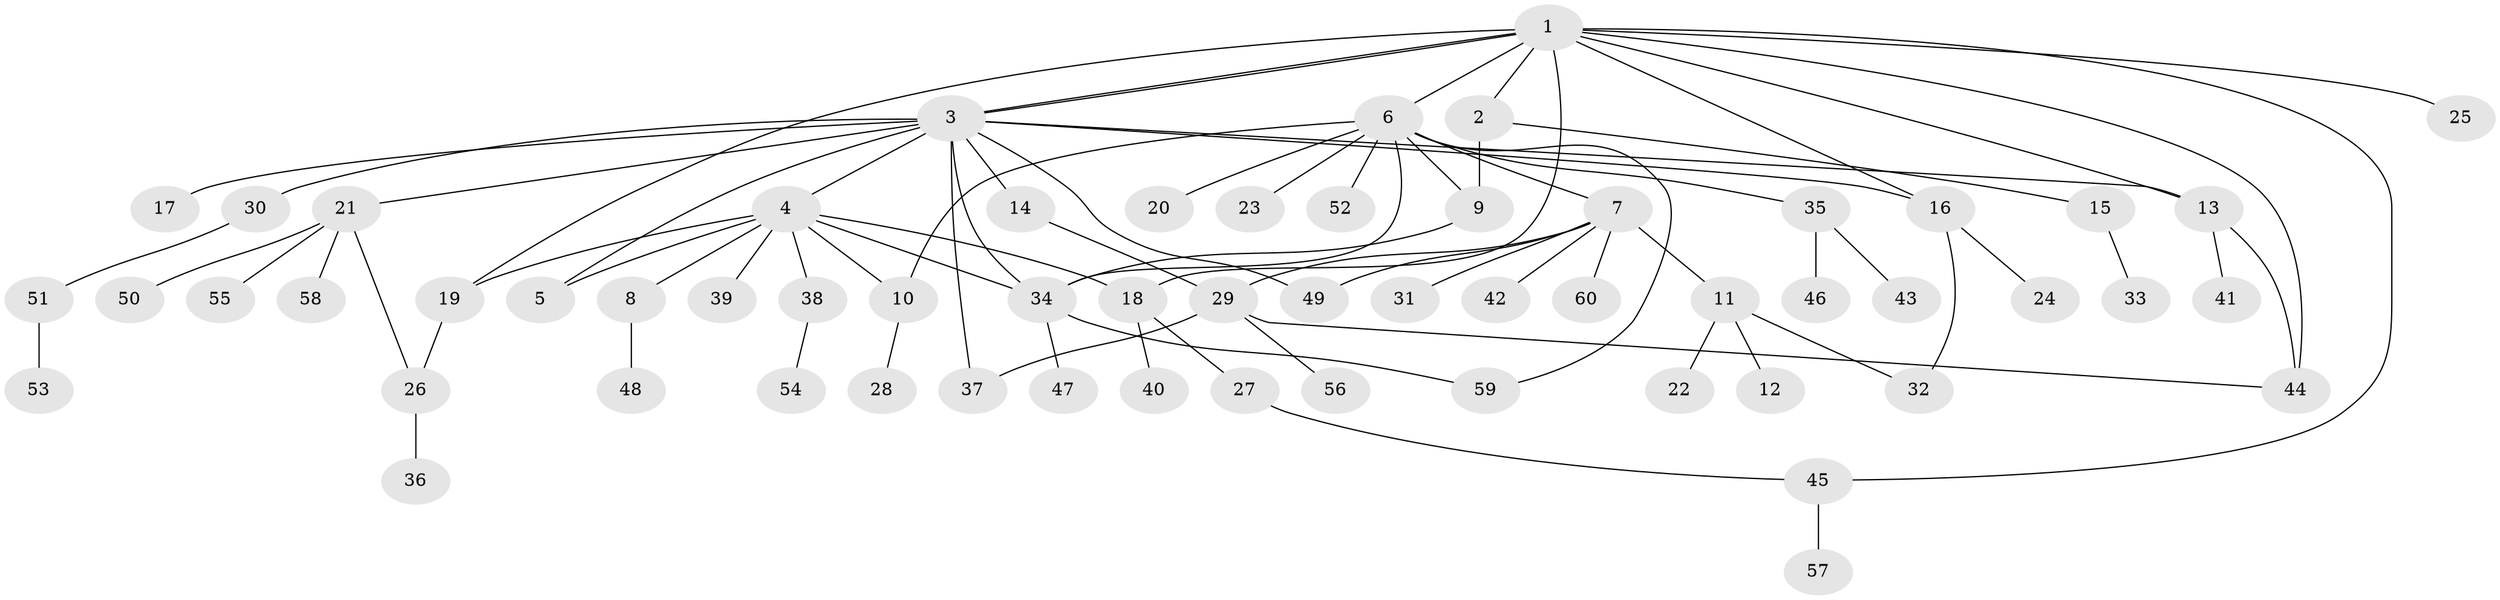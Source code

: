 // coarse degree distribution, {9: 0.03333333333333333, 4: 0.2, 10: 0.03333333333333333, 7: 0.06666666666666667, 1: 0.3, 2: 0.23333333333333334, 3: 0.13333333333333333}
// Generated by graph-tools (version 1.1) at 2025/50/03/04/25 22:50:07]
// undirected, 60 vertices, 79 edges
graph export_dot {
  node [color=gray90,style=filled];
  1;
  2;
  3;
  4;
  5;
  6;
  7;
  8;
  9;
  10;
  11;
  12;
  13;
  14;
  15;
  16;
  17;
  18;
  19;
  20;
  21;
  22;
  23;
  24;
  25;
  26;
  27;
  28;
  29;
  30;
  31;
  32;
  33;
  34;
  35;
  36;
  37;
  38;
  39;
  40;
  41;
  42;
  43;
  44;
  45;
  46;
  47;
  48;
  49;
  50;
  51;
  52;
  53;
  54;
  55;
  56;
  57;
  58;
  59;
  60;
  1 -- 2;
  1 -- 3;
  1 -- 3;
  1 -- 6;
  1 -- 13;
  1 -- 16;
  1 -- 18;
  1 -- 19;
  1 -- 25;
  1 -- 44;
  1 -- 45;
  2 -- 9;
  2 -- 15;
  3 -- 4;
  3 -- 5;
  3 -- 13;
  3 -- 14;
  3 -- 16;
  3 -- 17;
  3 -- 21;
  3 -- 30;
  3 -- 34;
  3 -- 37;
  3 -- 49;
  4 -- 5;
  4 -- 8;
  4 -- 10;
  4 -- 18;
  4 -- 19;
  4 -- 34;
  4 -- 38;
  4 -- 39;
  6 -- 7;
  6 -- 9;
  6 -- 10;
  6 -- 20;
  6 -- 23;
  6 -- 34;
  6 -- 35;
  6 -- 52;
  6 -- 59;
  7 -- 11;
  7 -- 29;
  7 -- 31;
  7 -- 42;
  7 -- 49;
  7 -- 60;
  8 -- 48;
  9 -- 34;
  10 -- 28;
  11 -- 12;
  11 -- 22;
  11 -- 32;
  13 -- 41;
  13 -- 44;
  14 -- 29;
  15 -- 33;
  16 -- 24;
  16 -- 32;
  18 -- 27;
  18 -- 40;
  19 -- 26;
  21 -- 26;
  21 -- 50;
  21 -- 55;
  21 -- 58;
  26 -- 36;
  27 -- 45;
  29 -- 37;
  29 -- 44;
  29 -- 56;
  30 -- 51;
  34 -- 47;
  34 -- 59;
  35 -- 43;
  35 -- 46;
  38 -- 54;
  45 -- 57;
  51 -- 53;
}
